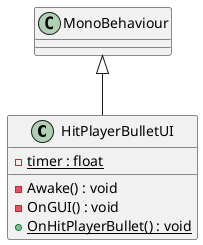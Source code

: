 @startuml
class HitPlayerBulletUI {
    {static} - timer : float
    - Awake() : void
    - OnGUI() : void
    {static} + OnHitPlayerBullet() : void
}
MonoBehaviour <|-- HitPlayerBulletUI
@enduml
